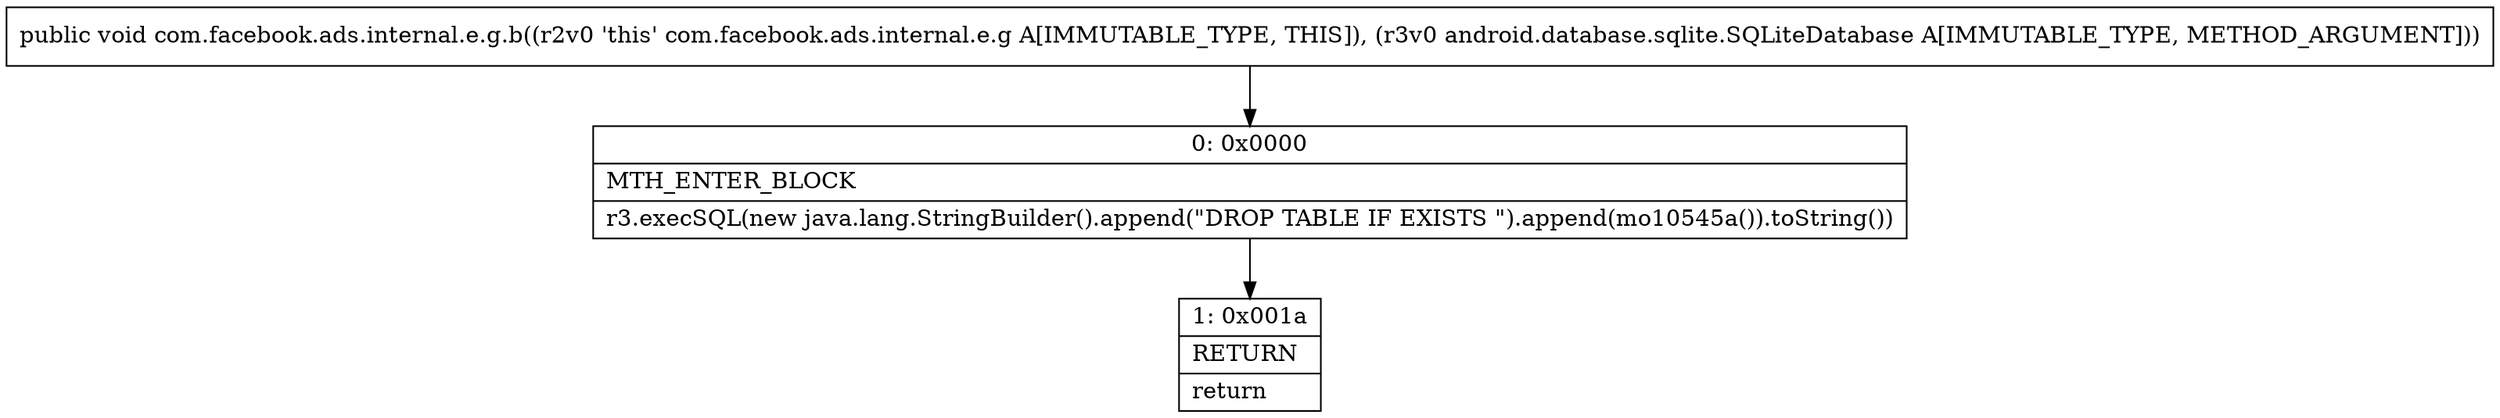 digraph "CFG forcom.facebook.ads.internal.e.g.b(Landroid\/database\/sqlite\/SQLiteDatabase;)V" {
Node_0 [shape=record,label="{0\:\ 0x0000|MTH_ENTER_BLOCK\l|r3.execSQL(new java.lang.StringBuilder().append(\"DROP TABLE IF EXISTS \").append(mo10545a()).toString())\l}"];
Node_1 [shape=record,label="{1\:\ 0x001a|RETURN\l|return\l}"];
MethodNode[shape=record,label="{public void com.facebook.ads.internal.e.g.b((r2v0 'this' com.facebook.ads.internal.e.g A[IMMUTABLE_TYPE, THIS]), (r3v0 android.database.sqlite.SQLiteDatabase A[IMMUTABLE_TYPE, METHOD_ARGUMENT])) }"];
MethodNode -> Node_0;
Node_0 -> Node_1;
}

